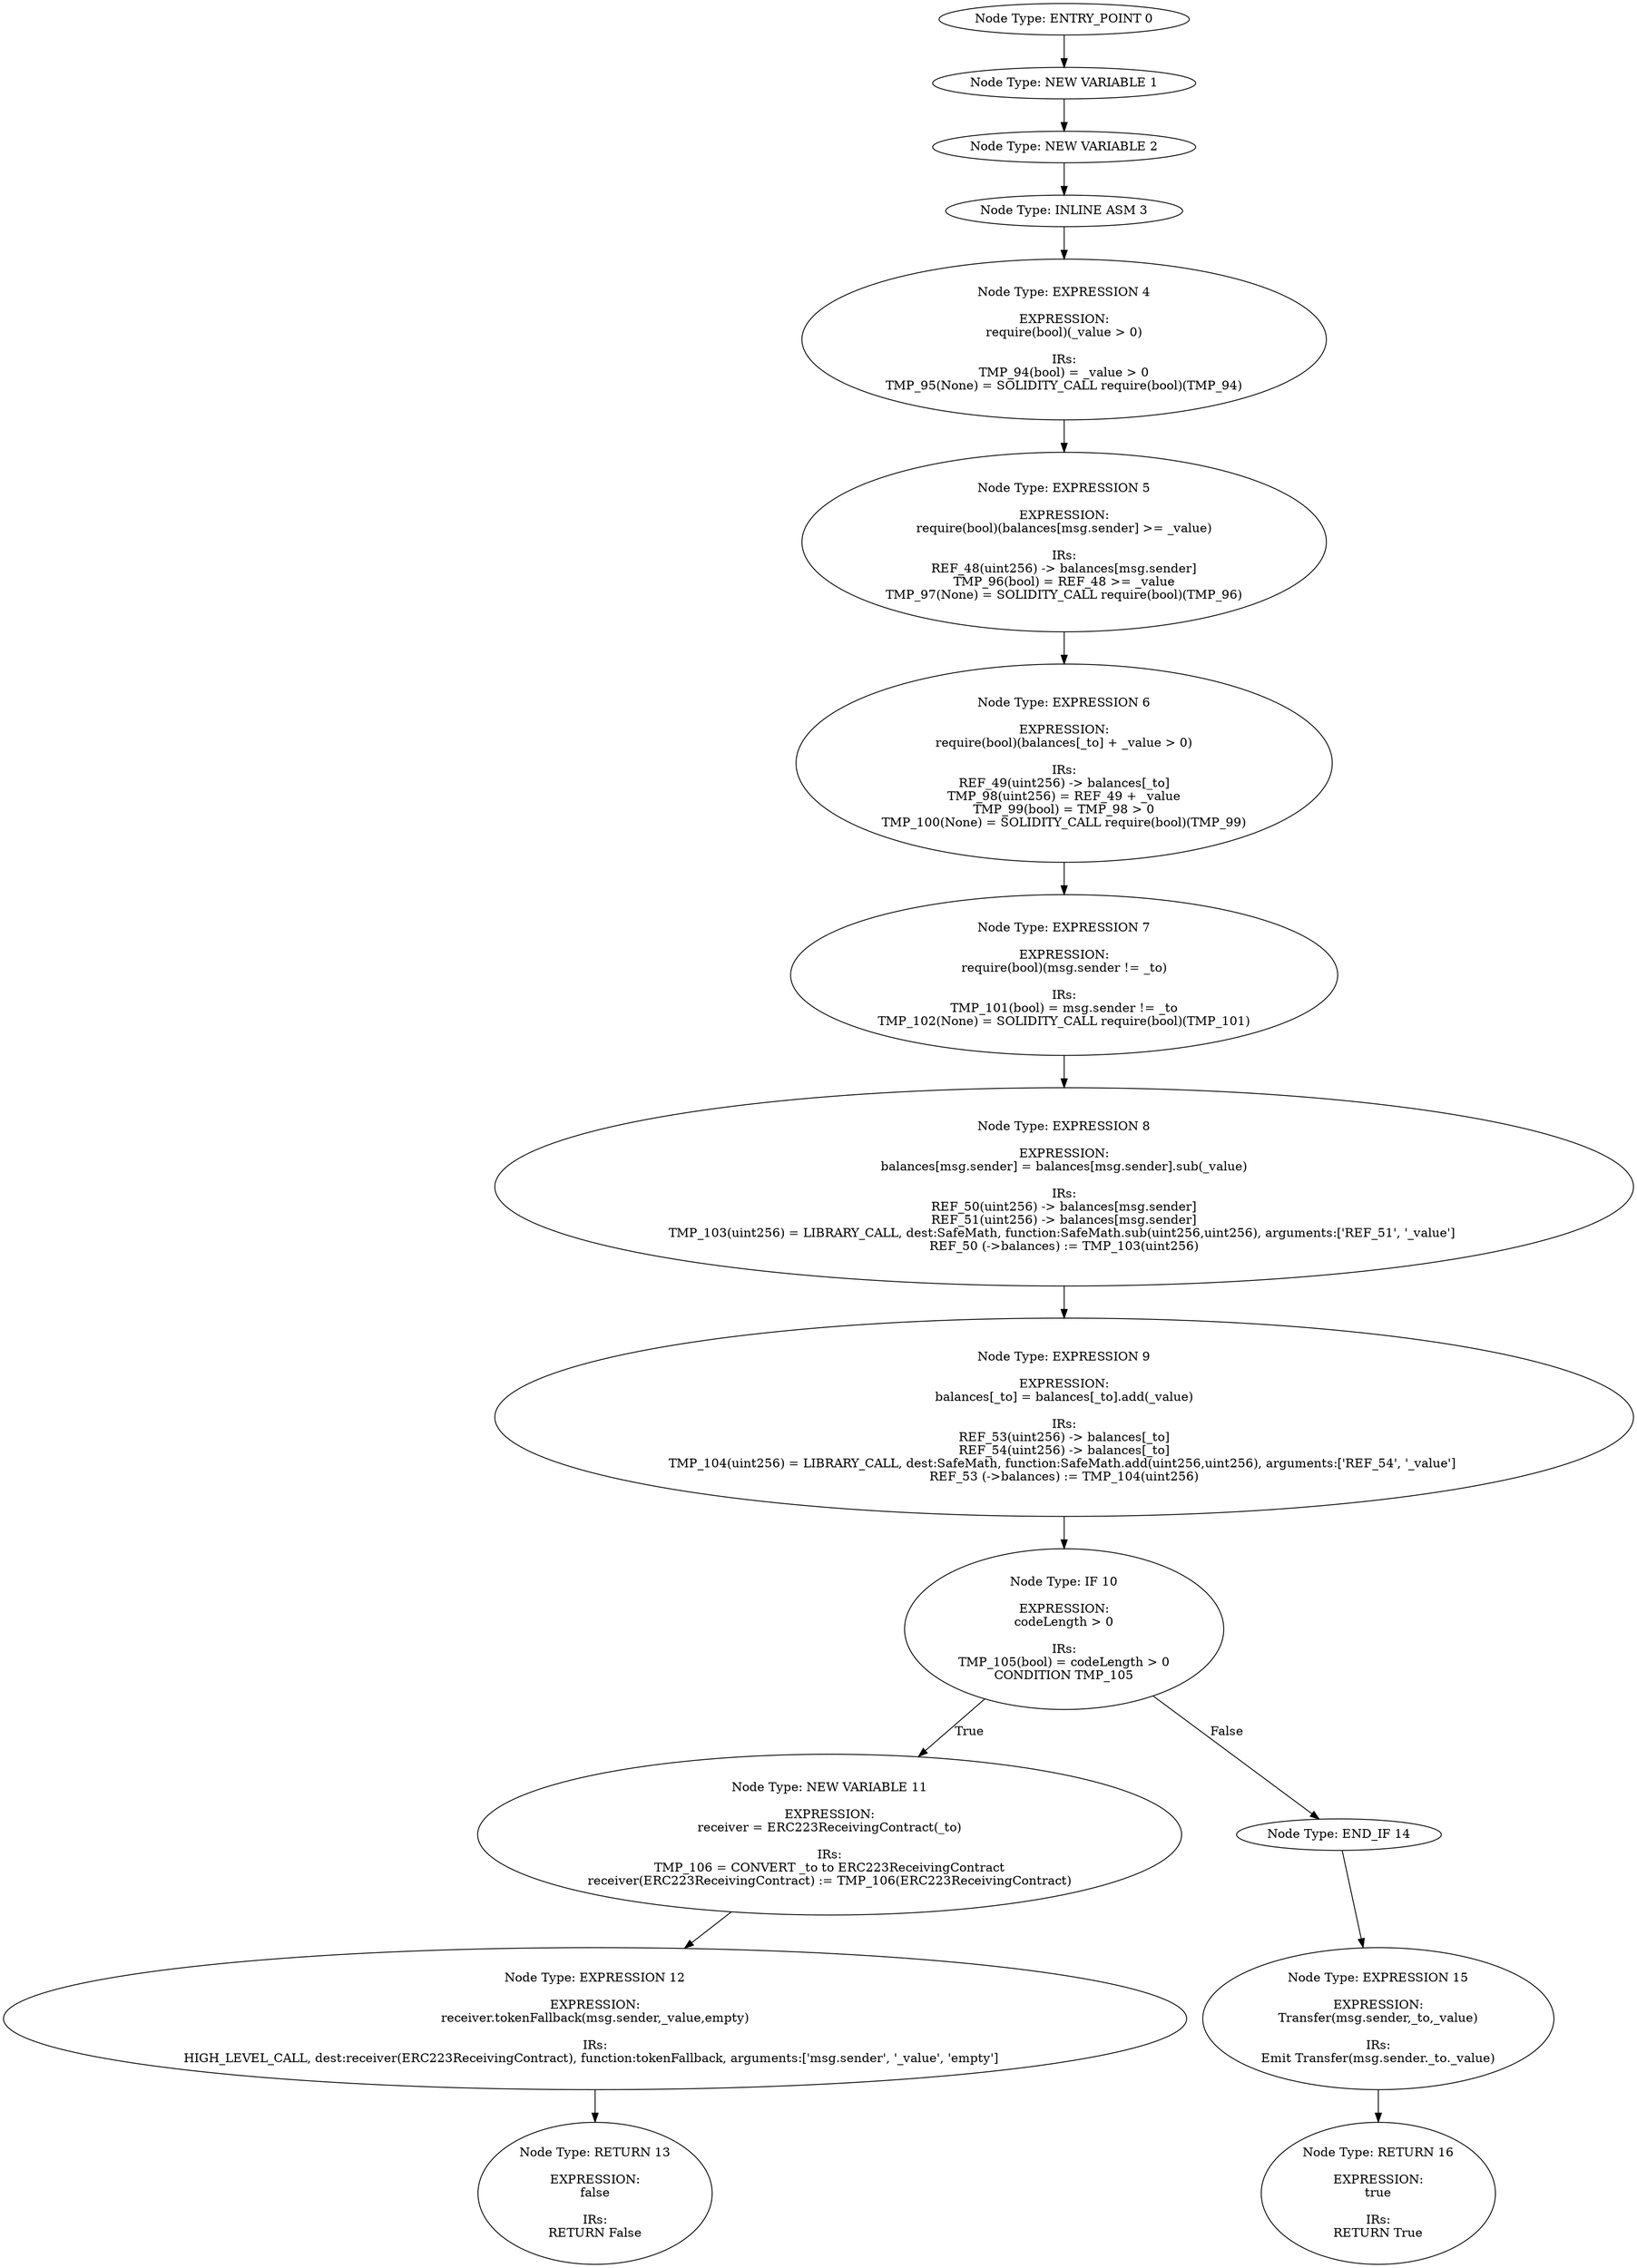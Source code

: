 digraph{
0[label="Node Type: ENTRY_POINT 0
"];
0->1;
1[label="Node Type: NEW VARIABLE 1
"];
1->2;
2[label="Node Type: NEW VARIABLE 2
"];
2->3;
3[label="Node Type: INLINE ASM 3
"];
3->4;
4[label="Node Type: EXPRESSION 4

EXPRESSION:
require(bool)(_value > 0)

IRs:
TMP_94(bool) = _value > 0
TMP_95(None) = SOLIDITY_CALL require(bool)(TMP_94)"];
4->5;
5[label="Node Type: EXPRESSION 5

EXPRESSION:
require(bool)(balances[msg.sender] >= _value)

IRs:
REF_48(uint256) -> balances[msg.sender]
TMP_96(bool) = REF_48 >= _value
TMP_97(None) = SOLIDITY_CALL require(bool)(TMP_96)"];
5->6;
6[label="Node Type: EXPRESSION 6

EXPRESSION:
require(bool)(balances[_to] + _value > 0)

IRs:
REF_49(uint256) -> balances[_to]
TMP_98(uint256) = REF_49 + _value
TMP_99(bool) = TMP_98 > 0
TMP_100(None) = SOLIDITY_CALL require(bool)(TMP_99)"];
6->7;
7[label="Node Type: EXPRESSION 7

EXPRESSION:
require(bool)(msg.sender != _to)

IRs:
TMP_101(bool) = msg.sender != _to
TMP_102(None) = SOLIDITY_CALL require(bool)(TMP_101)"];
7->8;
8[label="Node Type: EXPRESSION 8

EXPRESSION:
balances[msg.sender] = balances[msg.sender].sub(_value)

IRs:
REF_50(uint256) -> balances[msg.sender]
REF_51(uint256) -> balances[msg.sender]
TMP_103(uint256) = LIBRARY_CALL, dest:SafeMath, function:SafeMath.sub(uint256,uint256), arguments:['REF_51', '_value'] 
REF_50 (->balances) := TMP_103(uint256)"];
8->9;
9[label="Node Type: EXPRESSION 9

EXPRESSION:
balances[_to] = balances[_to].add(_value)

IRs:
REF_53(uint256) -> balances[_to]
REF_54(uint256) -> balances[_to]
TMP_104(uint256) = LIBRARY_CALL, dest:SafeMath, function:SafeMath.add(uint256,uint256), arguments:['REF_54', '_value'] 
REF_53 (->balances) := TMP_104(uint256)"];
9->10;
10[label="Node Type: IF 10

EXPRESSION:
codeLength > 0

IRs:
TMP_105(bool) = codeLength > 0
CONDITION TMP_105"];
10->11[label="True"];
10->14[label="False"];
11[label="Node Type: NEW VARIABLE 11

EXPRESSION:
receiver = ERC223ReceivingContract(_to)

IRs:
TMP_106 = CONVERT _to to ERC223ReceivingContract
receiver(ERC223ReceivingContract) := TMP_106(ERC223ReceivingContract)"];
11->12;
12[label="Node Type: EXPRESSION 12

EXPRESSION:
receiver.tokenFallback(msg.sender,_value,empty)

IRs:
HIGH_LEVEL_CALL, dest:receiver(ERC223ReceivingContract), function:tokenFallback, arguments:['msg.sender', '_value', 'empty']  "];
12->13;
13[label="Node Type: RETURN 13

EXPRESSION:
false

IRs:
RETURN False"];
14[label="Node Type: END_IF 14
"];
14->15;
15[label="Node Type: EXPRESSION 15

EXPRESSION:
Transfer(msg.sender,_to,_value)

IRs:
Emit Transfer(msg.sender._to._value)"];
15->16;
16[label="Node Type: RETURN 16

EXPRESSION:
true

IRs:
RETURN True"];
}

